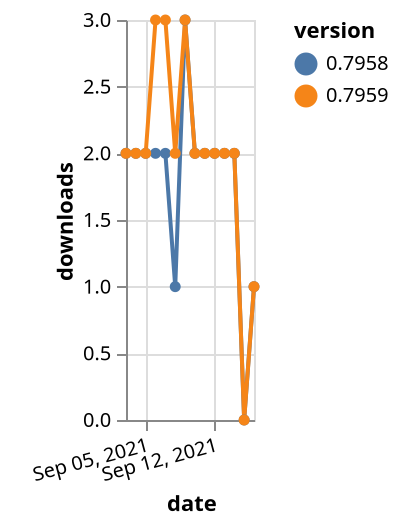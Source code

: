 {"$schema": "https://vega.github.io/schema/vega-lite/v5.json", "description": "A simple bar chart with embedded data.", "data": {"values": [{"date": "2021-09-03", "total": 1951, "delta": 2, "version": "0.7958"}, {"date": "2021-09-04", "total": 1953, "delta": 2, "version": "0.7958"}, {"date": "2021-09-05", "total": 1955, "delta": 2, "version": "0.7958"}, {"date": "2021-09-06", "total": 1957, "delta": 2, "version": "0.7958"}, {"date": "2021-09-07", "total": 1959, "delta": 2, "version": "0.7958"}, {"date": "2021-09-08", "total": 1960, "delta": 1, "version": "0.7958"}, {"date": "2021-09-09", "total": 1963, "delta": 3, "version": "0.7958"}, {"date": "2021-09-10", "total": 1965, "delta": 2, "version": "0.7958"}, {"date": "2021-09-11", "total": 1967, "delta": 2, "version": "0.7958"}, {"date": "2021-09-12", "total": 1969, "delta": 2, "version": "0.7958"}, {"date": "2021-09-13", "total": 1971, "delta": 2, "version": "0.7958"}, {"date": "2021-09-14", "total": 1973, "delta": 2, "version": "0.7958"}, {"date": "2021-09-15", "total": 1973, "delta": 0, "version": "0.7958"}, {"date": "2021-09-16", "total": 1974, "delta": 1, "version": "0.7958"}, {"date": "2021-09-03", "total": 1950, "delta": 2, "version": "0.7959"}, {"date": "2021-09-04", "total": 1952, "delta": 2, "version": "0.7959"}, {"date": "2021-09-05", "total": 1954, "delta": 2, "version": "0.7959"}, {"date": "2021-09-06", "total": 1957, "delta": 3, "version": "0.7959"}, {"date": "2021-09-07", "total": 1960, "delta": 3, "version": "0.7959"}, {"date": "2021-09-08", "total": 1962, "delta": 2, "version": "0.7959"}, {"date": "2021-09-09", "total": 1965, "delta": 3, "version": "0.7959"}, {"date": "2021-09-10", "total": 1967, "delta": 2, "version": "0.7959"}, {"date": "2021-09-11", "total": 1969, "delta": 2, "version": "0.7959"}, {"date": "2021-09-12", "total": 1971, "delta": 2, "version": "0.7959"}, {"date": "2021-09-13", "total": 1973, "delta": 2, "version": "0.7959"}, {"date": "2021-09-14", "total": 1975, "delta": 2, "version": "0.7959"}, {"date": "2021-09-15", "total": 1975, "delta": 0, "version": "0.7959"}, {"date": "2021-09-16", "total": 1976, "delta": 1, "version": "0.7959"}]}, "width": "container", "mark": {"type": "line", "point": {"filled": true}}, "encoding": {"x": {"field": "date", "type": "temporal", "timeUnit": "yearmonthdate", "title": "date", "axis": {"labelAngle": -15}}, "y": {"field": "delta", "type": "quantitative", "title": "downloads"}, "color": {"field": "version", "type": "nominal"}, "tooltip": {"field": "delta"}}}